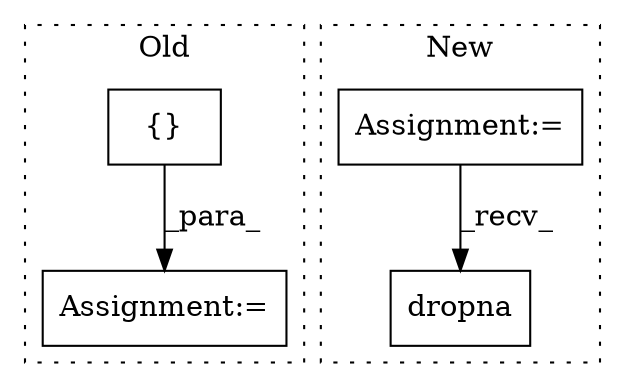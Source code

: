 digraph G {
subgraph cluster0 {
1 [label="{}" a="4" s="25911,25926" l="1,1" shape="box"];
4 [label="Assignment:=" a="7" s="26122" l="1" shape="box"];
label = "Old";
style="dotted";
}
subgraph cluster1 {
2 [label="dropna" a="32" s="25692,25704" l="7,1" shape="box"];
3 [label="Assignment:=" a="7" s="25308" l="1" shape="box"];
label = "New";
style="dotted";
}
1 -> 4 [label="_para_"];
3 -> 2 [label="_recv_"];
}